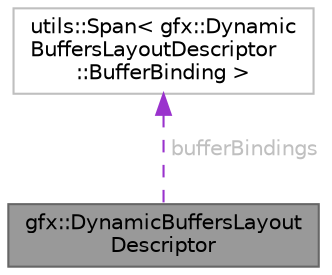 digraph "gfx::DynamicBuffersLayoutDescriptor"
{
 // LATEX_PDF_SIZE
  bgcolor="transparent";
  edge [fontname=Helvetica,fontsize=10,labelfontname=Helvetica,labelfontsize=10];
  node [fontname=Helvetica,fontsize=10,shape=box,height=0.2,width=0.4];
  Node1 [id="Node000001",label="gfx::DynamicBuffersLayout\lDescriptor",height=0.2,width=0.4,color="gray40", fillcolor="grey60", style="filled", fontcolor="black",tooltip="Descriptor for creating a DynamicBuffersLayout."];
  Node2 -> Node1 [id="edge1_Node000001_Node000002",dir="back",color="darkorchid3",style="dashed",tooltip=" ",label=<<TABLE CELLBORDER="0" BORDER="0"><TR><TD VALIGN="top" ALIGN="LEFT" CELLPADDING="1" CELLSPACING="0">bufferBindings</TD></TR>
</TABLE>> ,fontcolor="grey" ];
  Node2 [id="Node000002",label="utils::Span\< gfx::Dynamic\lBuffersLayoutDescriptor\l::BufferBinding \>",height=0.2,width=0.4,color="grey75", fillcolor="white", style="filled",URL="$classutils_1_1_span.html",tooltip=" "];
}
